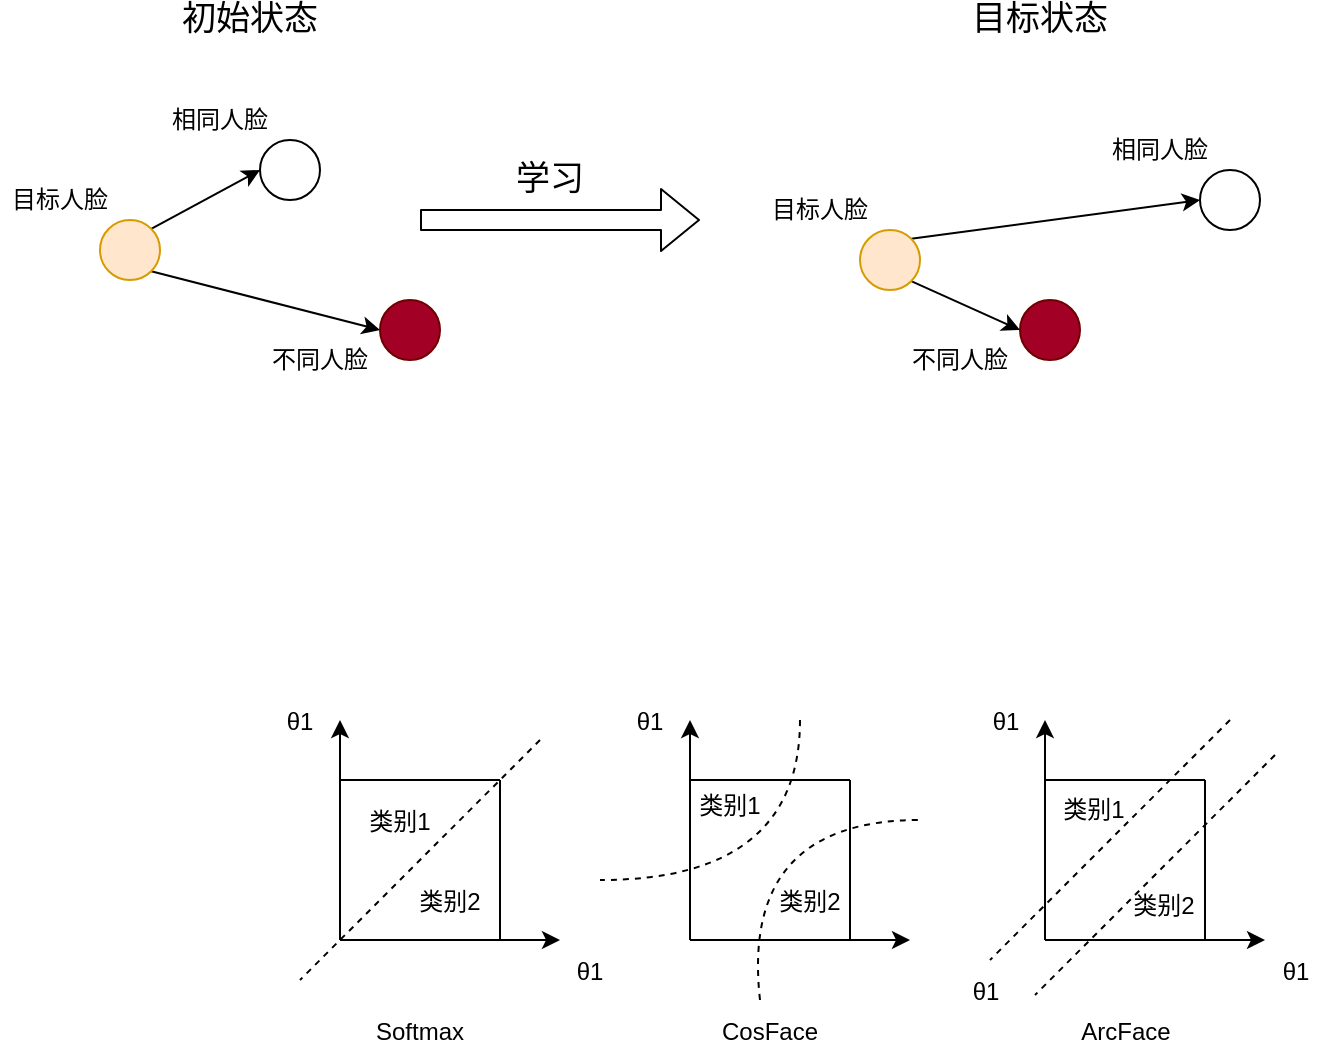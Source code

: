 <mxfile version="12.0.2" type="github" pages="1"><diagram id="PuHToGZRdoulBBXL2Nha" name="第 1 页"><mxGraphModel dx="561" dy="287" grid="0" gridSize="10" guides="1" tooltips="1" connect="1" arrows="1" fold="1" page="1" pageScale="1" pageWidth="827" pageHeight="1169" math="0" shadow="0"><root><mxCell id="0"/><mxCell id="1" parent="0"/><mxCell id="uQ2AJ993RRuehmQW168C-4" style="rounded=0;orthogonalLoop=1;jettySize=auto;html=1;exitX=1;exitY=0;exitDx=0;exitDy=0;entryX=0;entryY=0.5;entryDx=0;entryDy=0;" edge="1" parent="1" source="uQ2AJ993RRuehmQW168C-1" target="uQ2AJ993RRuehmQW168C-2"><mxGeometry relative="1" as="geometry"/></mxCell><mxCell id="uQ2AJ993RRuehmQW168C-5" style="edgeStyle=none;rounded=0;orthogonalLoop=1;jettySize=auto;html=1;exitX=1;exitY=1;exitDx=0;exitDy=0;entryX=0;entryY=0.5;entryDx=0;entryDy=0;" edge="1" parent="1" source="uQ2AJ993RRuehmQW168C-1" target="uQ2AJ993RRuehmQW168C-3"><mxGeometry relative="1" as="geometry"/></mxCell><mxCell id="uQ2AJ993RRuehmQW168C-1" value="" style="ellipse;whiteSpace=wrap;html=1;aspect=fixed;fillColor=#ffe6cc;strokeColor=#d79b00;" vertex="1" parent="1"><mxGeometry x="120" y="200" width="30" height="30" as="geometry"/></mxCell><mxCell id="uQ2AJ993RRuehmQW168C-2" value="" style="ellipse;whiteSpace=wrap;html=1;aspect=fixed;" vertex="1" parent="1"><mxGeometry x="200" y="160" width="30" height="30" as="geometry"/></mxCell><mxCell id="uQ2AJ993RRuehmQW168C-3" value="" style="ellipse;whiteSpace=wrap;html=1;aspect=fixed;fillColor=#a20025;strokeColor=#6F0000;fontColor=#ffffff;" vertex="1" parent="1"><mxGeometry x="260" y="240" width="30" height="30" as="geometry"/></mxCell><mxCell id="uQ2AJ993RRuehmQW168C-6" value="初始状态" style="text;html=1;strokeColor=none;fillColor=none;align=center;verticalAlign=middle;whiteSpace=wrap;rounded=0;fontSize=17;" vertex="1" parent="1"><mxGeometry x="160" y="90" width="70" height="20" as="geometry"/></mxCell><mxCell id="uQ2AJ993RRuehmQW168C-7" value="目标人脸" style="text;html=1;strokeColor=none;fillColor=none;align=center;verticalAlign=middle;whiteSpace=wrap;rounded=0;" vertex="1" parent="1"><mxGeometry x="70" y="180" width="60" height="20" as="geometry"/></mxCell><mxCell id="uQ2AJ993RRuehmQW168C-8" value="相同人脸" style="text;html=1;strokeColor=none;fillColor=none;align=center;verticalAlign=middle;whiteSpace=wrap;rounded=0;" vertex="1" parent="1"><mxGeometry x="150" y="140" width="60" height="20" as="geometry"/></mxCell><mxCell id="uQ2AJ993RRuehmQW168C-9" value="不同人脸" style="text;html=1;strokeColor=none;fillColor=none;align=center;verticalAlign=middle;whiteSpace=wrap;rounded=0;" vertex="1" parent="1"><mxGeometry x="200" y="260" width="60" height="20" as="geometry"/></mxCell><mxCell id="uQ2AJ993RRuehmQW168C-10" value="" style="shape=flexArrow;endArrow=classic;html=1;fontSize=17;" edge="1" parent="1"><mxGeometry width="50" height="50" relative="1" as="geometry"><mxPoint x="280" y="200" as="sourcePoint"/><mxPoint x="420" y="200" as="targetPoint"/></mxGeometry></mxCell><mxCell id="uQ2AJ993RRuehmQW168C-11" value="学习" style="text;html=1;strokeColor=none;fillColor=none;align=center;verticalAlign=middle;whiteSpace=wrap;rounded=0;fontSize=17;" vertex="1" parent="1"><mxGeometry x="310" y="170" width="70" height="20" as="geometry"/></mxCell><mxCell id="uQ2AJ993RRuehmQW168C-12" style="rounded=0;orthogonalLoop=1;jettySize=auto;html=1;exitX=1;exitY=0;exitDx=0;exitDy=0;entryX=0;entryY=0.5;entryDx=0;entryDy=0;" edge="1" parent="1" source="uQ2AJ993RRuehmQW168C-14" target="uQ2AJ993RRuehmQW168C-15"><mxGeometry relative="1" as="geometry"/></mxCell><mxCell id="uQ2AJ993RRuehmQW168C-13" style="edgeStyle=none;rounded=0;orthogonalLoop=1;jettySize=auto;html=1;exitX=1;exitY=1;exitDx=0;exitDy=0;entryX=0;entryY=0.5;entryDx=0;entryDy=0;" edge="1" parent="1" source="uQ2AJ993RRuehmQW168C-14" target="uQ2AJ993RRuehmQW168C-16"><mxGeometry relative="1" as="geometry"/></mxCell><mxCell id="uQ2AJ993RRuehmQW168C-14" value="" style="ellipse;whiteSpace=wrap;html=1;aspect=fixed;fillColor=#ffe6cc;strokeColor=#d79b00;" vertex="1" parent="1"><mxGeometry x="500" y="205" width="30" height="30" as="geometry"/></mxCell><mxCell id="uQ2AJ993RRuehmQW168C-15" value="" style="ellipse;whiteSpace=wrap;html=1;aspect=fixed;" vertex="1" parent="1"><mxGeometry x="670" y="175" width="30" height="30" as="geometry"/></mxCell><mxCell id="uQ2AJ993RRuehmQW168C-16" value="" style="ellipse;whiteSpace=wrap;html=1;aspect=fixed;fillColor=#a20025;strokeColor=#6F0000;fontColor=#ffffff;" vertex="1" parent="1"><mxGeometry x="580" y="240" width="30" height="30" as="geometry"/></mxCell><mxCell id="uQ2AJ993RRuehmQW168C-17" value="目标人脸" style="text;html=1;strokeColor=none;fillColor=none;align=center;verticalAlign=middle;whiteSpace=wrap;rounded=0;" vertex="1" parent="1"><mxGeometry x="450" y="185" width="60" height="20" as="geometry"/></mxCell><mxCell id="uQ2AJ993RRuehmQW168C-18" value="相同人脸" style="text;html=1;strokeColor=none;fillColor=none;align=center;verticalAlign=middle;whiteSpace=wrap;rounded=0;" vertex="1" parent="1"><mxGeometry x="620" y="155" width="60" height="20" as="geometry"/></mxCell><mxCell id="uQ2AJ993RRuehmQW168C-19" value="不同人脸" style="text;html=1;strokeColor=none;fillColor=none;align=center;verticalAlign=middle;whiteSpace=wrap;rounded=0;" vertex="1" parent="1"><mxGeometry x="520" y="260" width="60" height="20" as="geometry"/></mxCell><mxCell id="uQ2AJ993RRuehmQW168C-20" value="目标状态" style="text;html=1;strokeColor=none;fillColor=none;align=center;verticalAlign=middle;whiteSpace=wrap;rounded=0;fontSize=17;" vertex="1" parent="1"><mxGeometry x="550" y="90" width="80" height="20" as="geometry"/></mxCell><mxCell id="uQ2AJ993RRuehmQW168C-28" value="" style="endArrow=none;html=1;fontSize=17;" edge="1" parent="1"><mxGeometry width="50" height="50" relative="1" as="geometry"><mxPoint x="240" y="480" as="sourcePoint"/><mxPoint x="320" y="480" as="targetPoint"/></mxGeometry></mxCell><mxCell id="uQ2AJ993RRuehmQW168C-29" value="" style="endArrow=none;html=1;fontSize=17;startArrow=classic;startFill=1;" edge="1" parent="1"><mxGeometry width="50" height="50" relative="1" as="geometry"><mxPoint x="240" y="450" as="sourcePoint"/><mxPoint x="240" y="560" as="targetPoint"/></mxGeometry></mxCell><mxCell id="uQ2AJ993RRuehmQW168C-31" value="" style="endArrow=none;html=1;fontSize=17;" edge="1" parent="1"><mxGeometry width="50" height="50" relative="1" as="geometry"><mxPoint x="320" y="480" as="sourcePoint"/><mxPoint x="320" y="560" as="targetPoint"/></mxGeometry></mxCell><mxCell id="uQ2AJ993RRuehmQW168C-32" value="" style="endArrow=none;html=1;fontSize=17;startArrow=classic;startFill=1;" edge="1" parent="1"><mxGeometry width="50" height="50" relative="1" as="geometry"><mxPoint x="350" y="560" as="sourcePoint"/><mxPoint x="240" y="560" as="targetPoint"/></mxGeometry></mxCell><mxCell id="uQ2AJ993RRuehmQW168C-33" value="" style="endArrow=none;html=1;fontSize=17;dashed=1;" edge="1" parent="1"><mxGeometry width="50" height="50" relative="1" as="geometry"><mxPoint x="340" y="460" as="sourcePoint"/><mxPoint x="220" y="580" as="targetPoint"/></mxGeometry></mxCell><mxCell id="uQ2AJ993RRuehmQW168C-34" value="&lt;font style=&quot;font-size: 12px&quot;&gt;类别1&lt;/font&gt;" style="text;html=1;strokeColor=none;fillColor=none;align=center;verticalAlign=middle;whiteSpace=wrap;rounded=0;fontSize=17;" vertex="1" parent="1"><mxGeometry x="250" y="490" width="40" height="20" as="geometry"/></mxCell><mxCell id="uQ2AJ993RRuehmQW168C-35" value="&lt;font style=&quot;font-size: 12px&quot;&gt;类别2&lt;/font&gt;" style="text;html=1;strokeColor=none;fillColor=none;align=center;verticalAlign=middle;whiteSpace=wrap;rounded=0;fontSize=17;" vertex="1" parent="1"><mxGeometry x="275" y="530" width="40" height="20" as="geometry"/></mxCell><mxCell id="uQ2AJ993RRuehmQW168C-36" value="&lt;font style=&quot;font-size: 12px&quot;&gt;θ1&lt;/font&gt;" style="text;html=1;strokeColor=none;fillColor=none;align=center;verticalAlign=middle;whiteSpace=wrap;rounded=0;fontSize=17;" vertex="1" parent="1"><mxGeometry x="200" y="440" width="40" height="20" as="geometry"/></mxCell><mxCell id="uQ2AJ993RRuehmQW168C-37" value="&lt;font style=&quot;font-size: 12px&quot;&gt;θ1&lt;/font&gt;" style="text;html=1;strokeColor=none;fillColor=none;align=center;verticalAlign=middle;whiteSpace=wrap;rounded=0;fontSize=17;" vertex="1" parent="1"><mxGeometry x="345" y="564.5" width="40" height="20" as="geometry"/></mxCell><mxCell id="uQ2AJ993RRuehmQW168C-38" value="&lt;font style=&quot;font-size: 12px&quot;&gt;Softmax&lt;/font&gt;" style="text;html=1;strokeColor=none;fillColor=none;align=center;verticalAlign=middle;whiteSpace=wrap;rounded=0;fontSize=17;" vertex="1" parent="1"><mxGeometry x="260" y="594.5" width="40" height="20" as="geometry"/></mxCell><mxCell id="uQ2AJ993RRuehmQW168C-48" value="" style="endArrow=none;html=1;fontSize=17;" edge="1" parent="1"><mxGeometry width="50" height="50" relative="1" as="geometry"><mxPoint x="415" y="480" as="sourcePoint"/><mxPoint x="495" y="480" as="targetPoint"/></mxGeometry></mxCell><mxCell id="uQ2AJ993RRuehmQW168C-49" value="" style="endArrow=none;html=1;fontSize=17;startArrow=classic;startFill=1;" edge="1" parent="1"><mxGeometry width="50" height="50" relative="1" as="geometry"><mxPoint x="415" y="450" as="sourcePoint"/><mxPoint x="415" y="560" as="targetPoint"/></mxGeometry></mxCell><mxCell id="uQ2AJ993RRuehmQW168C-50" value="" style="endArrow=none;html=1;fontSize=17;" edge="1" parent="1"><mxGeometry width="50" height="50" relative="1" as="geometry"><mxPoint x="495" y="480" as="sourcePoint"/><mxPoint x="495" y="560" as="targetPoint"/></mxGeometry></mxCell><mxCell id="uQ2AJ993RRuehmQW168C-51" value="" style="endArrow=none;html=1;fontSize=17;startArrow=classic;startFill=1;" edge="1" parent="1"><mxGeometry width="50" height="50" relative="1" as="geometry"><mxPoint x="525" y="560" as="sourcePoint"/><mxPoint x="415" y="560" as="targetPoint"/></mxGeometry></mxCell><mxCell id="uQ2AJ993RRuehmQW168C-52" value="" style="endArrow=none;html=1;fontSize=17;dashed=1;curved=1;" edge="1" parent="1"><mxGeometry width="50" height="50" relative="1" as="geometry"><mxPoint x="470" y="450" as="sourcePoint"/><mxPoint x="370" y="530" as="targetPoint"/><Array as="points"><mxPoint x="470" y="530"/></Array></mxGeometry></mxCell><mxCell id="uQ2AJ993RRuehmQW168C-53" value="&lt;font style=&quot;font-size: 12px&quot;&gt;类别1&lt;/font&gt;" style="text;html=1;strokeColor=none;fillColor=none;align=center;verticalAlign=middle;whiteSpace=wrap;rounded=0;fontSize=17;" vertex="1" parent="1"><mxGeometry x="414.5" y="482" width="40" height="20" as="geometry"/></mxCell><mxCell id="uQ2AJ993RRuehmQW168C-54" value="&lt;font style=&quot;font-size: 12px&quot;&gt;类别2&lt;/font&gt;" style="text;html=1;strokeColor=none;fillColor=none;align=center;verticalAlign=middle;whiteSpace=wrap;rounded=0;fontSize=17;" vertex="1" parent="1"><mxGeometry x="455" y="530" width="40" height="20" as="geometry"/></mxCell><mxCell id="uQ2AJ993RRuehmQW168C-55" value="&lt;font style=&quot;font-size: 12px&quot;&gt;θ1&lt;/font&gt;" style="text;html=1;strokeColor=none;fillColor=none;align=center;verticalAlign=middle;whiteSpace=wrap;rounded=0;fontSize=17;" vertex="1" parent="1"><mxGeometry x="375" y="440" width="40" height="20" as="geometry"/></mxCell><mxCell id="uQ2AJ993RRuehmQW168C-56" value="&lt;font style=&quot;font-size: 12px&quot;&gt;θ1&lt;/font&gt;" style="text;html=1;strokeColor=none;fillColor=none;align=center;verticalAlign=middle;whiteSpace=wrap;rounded=0;fontSize=17;" vertex="1" parent="1"><mxGeometry x="542.5" y="574.5" width="40" height="20" as="geometry"/></mxCell><mxCell id="uQ2AJ993RRuehmQW168C-57" value="&lt;font style=&quot;font-size: 12px&quot;&gt;CosFace&lt;/font&gt;" style="text;html=1;strokeColor=none;fillColor=none;align=center;verticalAlign=middle;whiteSpace=wrap;rounded=0;fontSize=17;" vertex="1" parent="1"><mxGeometry x="435" y="594.5" width="40" height="20" as="geometry"/></mxCell><mxCell id="uQ2AJ993RRuehmQW168C-58" value="" style="endArrow=none;dashed=1;html=1;fontSize=17;curved=1;" edge="1" parent="1"><mxGeometry width="50" height="50" relative="1" as="geometry"><mxPoint x="450" y="590" as="sourcePoint"/><mxPoint x="530" y="500" as="targetPoint"/><Array as="points"><mxPoint x="440" y="500"/></Array></mxGeometry></mxCell><mxCell id="uQ2AJ993RRuehmQW168C-59" value="" style="endArrow=none;html=1;fontSize=17;" edge="1" parent="1"><mxGeometry width="50" height="50" relative="1" as="geometry"><mxPoint x="592.5" y="480" as="sourcePoint"/><mxPoint x="672.5" y="480" as="targetPoint"/></mxGeometry></mxCell><mxCell id="uQ2AJ993RRuehmQW168C-60" value="" style="endArrow=none;html=1;fontSize=17;startArrow=classic;startFill=1;" edge="1" parent="1"><mxGeometry width="50" height="50" relative="1" as="geometry"><mxPoint x="592.5" y="450" as="sourcePoint"/><mxPoint x="592.5" y="560" as="targetPoint"/></mxGeometry></mxCell><mxCell id="uQ2AJ993RRuehmQW168C-61" value="" style="endArrow=none;html=1;fontSize=17;" edge="1" parent="1"><mxGeometry width="50" height="50" relative="1" as="geometry"><mxPoint x="672.5" y="480" as="sourcePoint"/><mxPoint x="672.5" y="560" as="targetPoint"/></mxGeometry></mxCell><mxCell id="uQ2AJ993RRuehmQW168C-62" value="" style="endArrow=none;html=1;fontSize=17;startArrow=classic;startFill=1;" edge="1" parent="1"><mxGeometry width="50" height="50" relative="1" as="geometry"><mxPoint x="702.5" y="560" as="sourcePoint"/><mxPoint x="592.5" y="560" as="targetPoint"/></mxGeometry></mxCell><mxCell id="uQ2AJ993RRuehmQW168C-63" value="" style="endArrow=none;html=1;fontSize=17;dashed=1;" edge="1" parent="1"><mxGeometry width="50" height="50" relative="1" as="geometry"><mxPoint x="685" y="450" as="sourcePoint"/><mxPoint x="565" y="570" as="targetPoint"/></mxGeometry></mxCell><mxCell id="uQ2AJ993RRuehmQW168C-64" value="&lt;font style=&quot;font-size: 12px&quot;&gt;类别1&lt;/font&gt;" style="text;html=1;strokeColor=none;fillColor=none;align=center;verticalAlign=middle;whiteSpace=wrap;rounded=0;fontSize=17;" vertex="1" parent="1"><mxGeometry x="596.5" y="484" width="40" height="20" as="geometry"/></mxCell><mxCell id="uQ2AJ993RRuehmQW168C-65" value="&lt;font style=&quot;font-size: 12px&quot;&gt;类别2&lt;/font&gt;" style="text;html=1;strokeColor=none;fillColor=none;align=center;verticalAlign=middle;whiteSpace=wrap;rounded=0;fontSize=17;" vertex="1" parent="1"><mxGeometry x="632" y="532" width="40" height="20" as="geometry"/></mxCell><mxCell id="uQ2AJ993RRuehmQW168C-66" value="&lt;font style=&quot;font-size: 12px&quot;&gt;θ1&lt;/font&gt;" style="text;html=1;strokeColor=none;fillColor=none;align=center;verticalAlign=middle;whiteSpace=wrap;rounded=0;fontSize=17;" vertex="1" parent="1"><mxGeometry x="552.5" y="440" width="40" height="20" as="geometry"/></mxCell><mxCell id="uQ2AJ993RRuehmQW168C-67" value="&lt;font style=&quot;font-size: 12px&quot;&gt;θ1&lt;/font&gt;" style="text;html=1;strokeColor=none;fillColor=none;align=center;verticalAlign=middle;whiteSpace=wrap;rounded=0;fontSize=17;" vertex="1" parent="1"><mxGeometry x="697.5" y="564.5" width="40" height="20" as="geometry"/></mxCell><mxCell id="uQ2AJ993RRuehmQW168C-68" value="&lt;font style=&quot;font-size: 12px&quot;&gt;ArcFace&lt;/font&gt;" style="text;html=1;strokeColor=none;fillColor=none;align=center;verticalAlign=middle;whiteSpace=wrap;rounded=0;fontSize=17;" vertex="1" parent="1"><mxGeometry x="612.5" y="594.5" width="40" height="20" as="geometry"/></mxCell><mxCell id="uQ2AJ993RRuehmQW168C-69" value="" style="endArrow=none;html=1;fontSize=17;dashed=1;" edge="1" parent="1"><mxGeometry width="50" height="50" relative="1" as="geometry"><mxPoint x="707.5" y="467.5" as="sourcePoint"/><mxPoint x="587.5" y="587.5" as="targetPoint"/></mxGeometry></mxCell></root></mxGraphModel></diagram></mxfile>